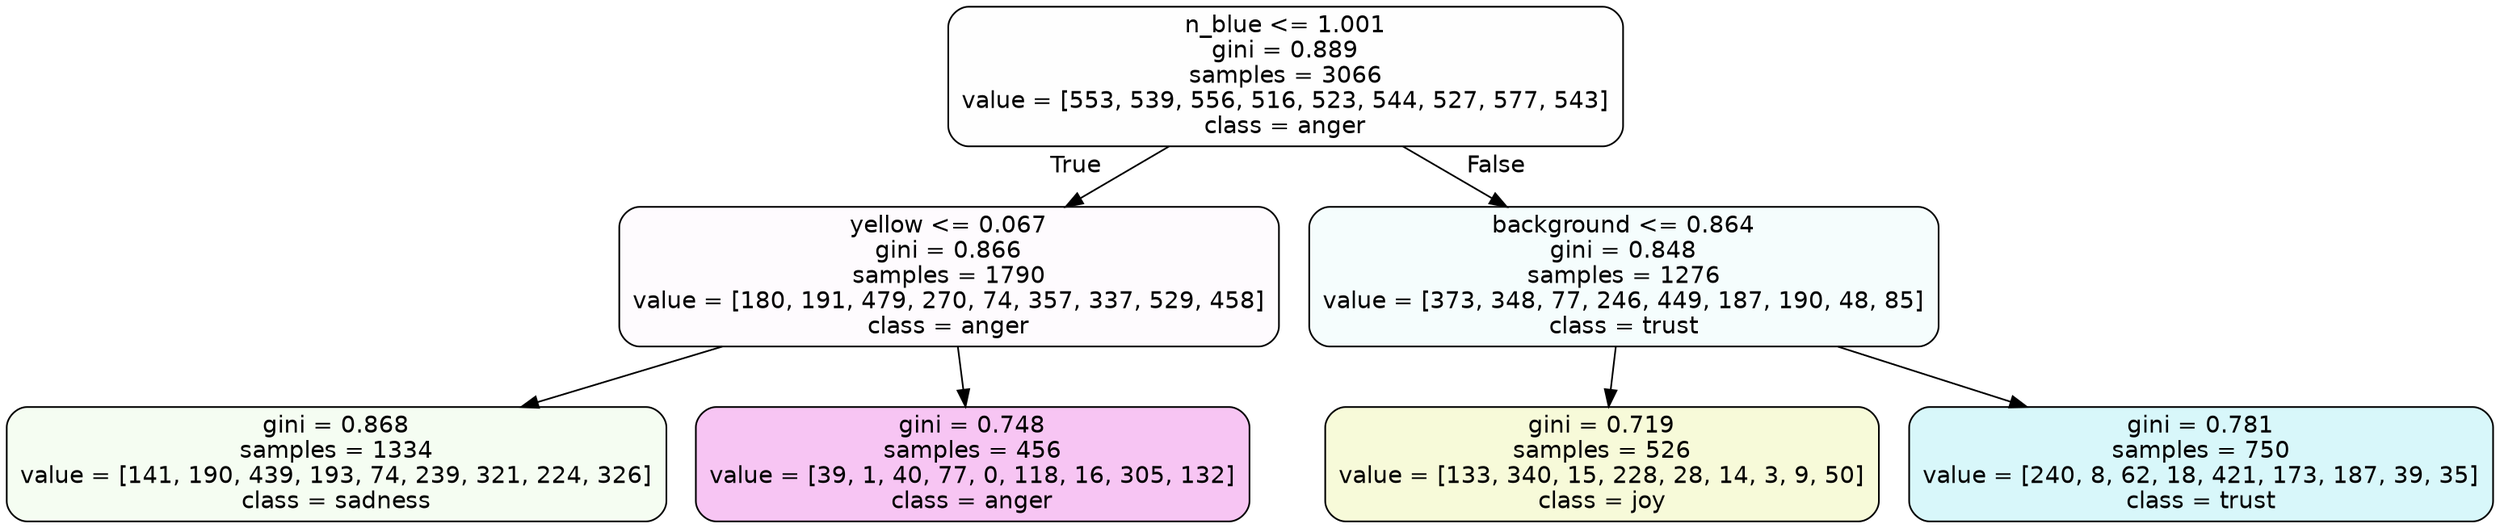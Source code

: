 digraph Tree {
node [shape=box, style="filled, rounded", color="black", fontname=helvetica] ;
edge [fontname=helvetica] ;
0 [label="n_blue <= 1.001\ngini = 0.889\nsamples = 3066\nvalue = [553, 539, 556, 516, 523, 544, 527, 577, 543]\nclass = anger", fillcolor="#e539d701"] ;
1 [label="yellow <= 0.067\ngini = 0.866\nsamples = 1790\nvalue = [180, 191, 479, 270, 74, 357, 337, 529, 458]\nclass = anger", fillcolor="#e539d705"] ;
0 -> 1 [labeldistance=2.5, labelangle=45, headlabel="True"] ;
2 [label="gini = 0.868\nsamples = 1334\nvalue = [141, 190, 439, 193, 74, 239, 321, 224, 326]\nclass = sadness", fillcolor="#64e53910"] ;
1 -> 2 ;
3 [label="gini = 0.748\nsamples = 456\nvalue = [39, 1, 40, 77, 0, 118, 16, 305, 132]\nclass = anger", fillcolor="#e539d74a"] ;
1 -> 3 ;
4 [label="background <= 0.864\ngini = 0.848\nsamples = 1276\nvalue = [373, 348, 77, 246, 449, 187, 190, 48, 85]\nclass = trust", fillcolor="#39d7e50c"] ;
0 -> 4 [labeldistance=2.5, labelangle=-45, headlabel="False"] ;
5 [label="gini = 0.719\nsamples = 526\nvalue = [133, 340, 15, 228, 28, 14, 3, 9, 50]\nclass = joy", fillcolor="#d7e53930"] ;
4 -> 5 ;
6 [label="gini = 0.781\nsamples = 750\nvalue = [240, 8, 62, 18, 421, 173, 187, 39, 35]\nclass = trust", fillcolor="#39d7e531"] ;
4 -> 6 ;
}